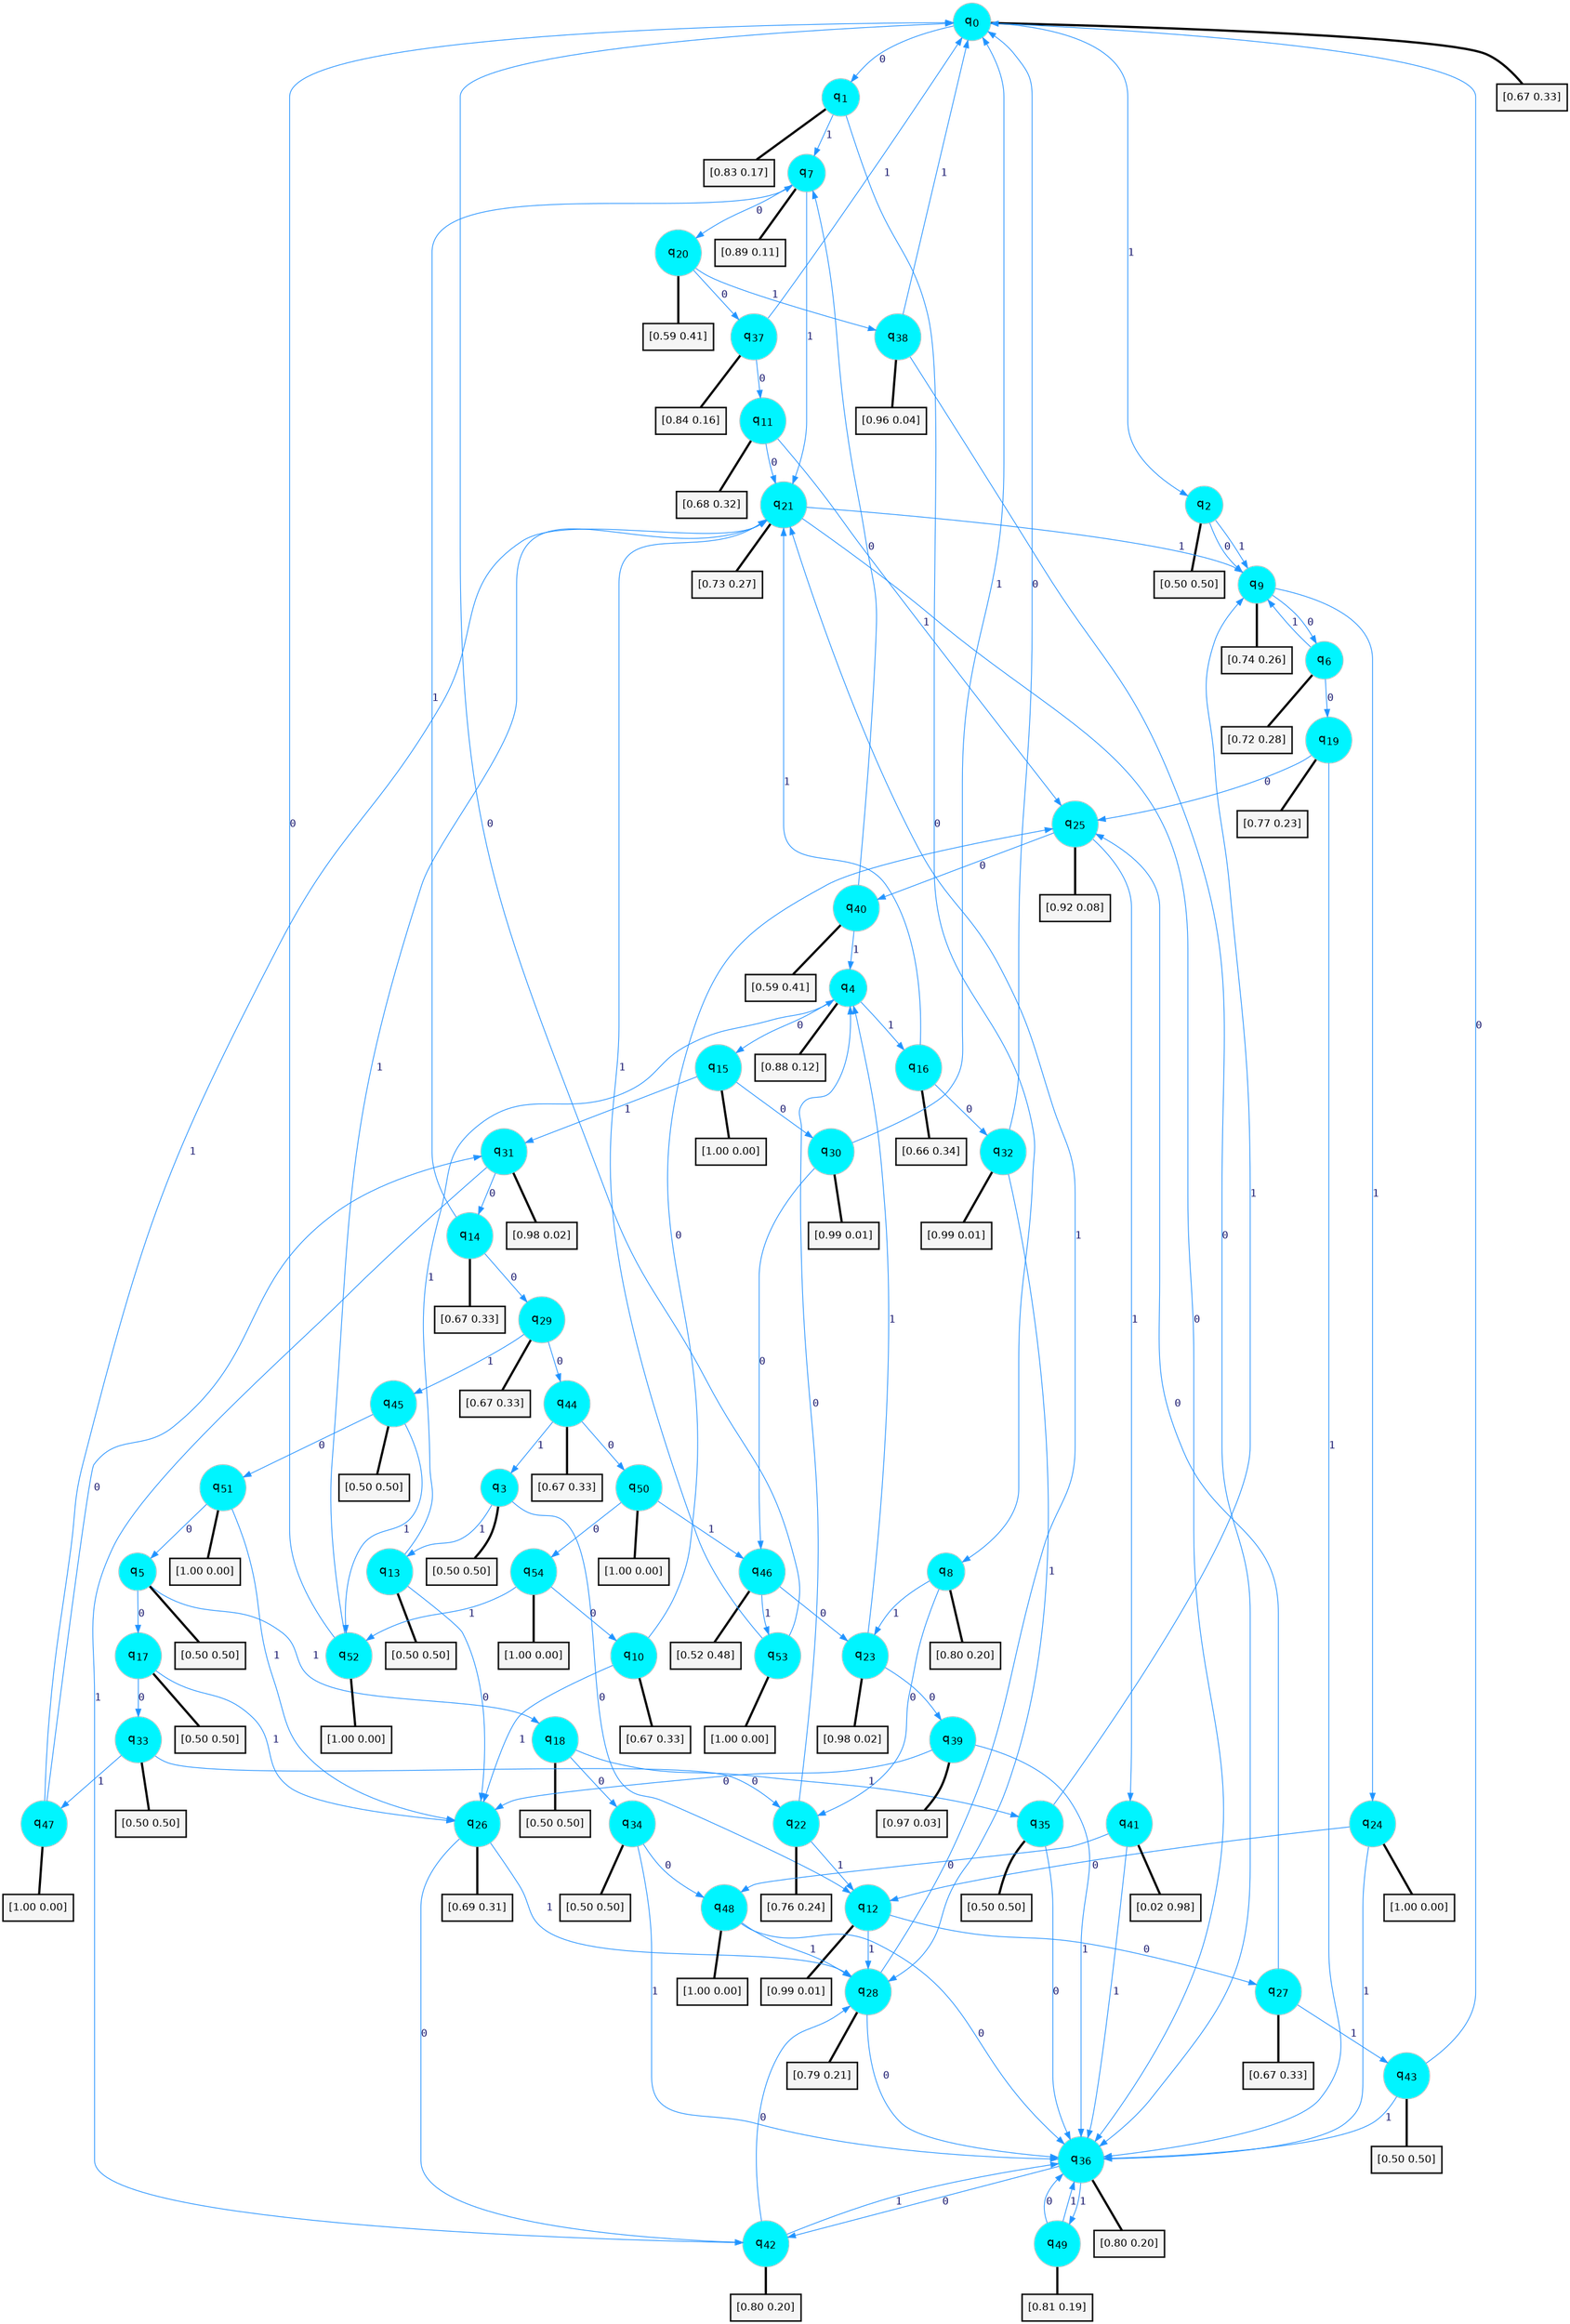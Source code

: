 digraph G {
graph [
bgcolor=transparent, dpi=300, rankdir=TD, size="40,25"];
node [
color=gray, fillcolor=turquoise1, fontcolor=black, fontname=Helvetica, fontsize=16, fontweight=bold, shape=circle, style=filled];
edge [
arrowsize=1, color=dodgerblue1, fontcolor=midnightblue, fontname=courier, fontweight=bold, penwidth=1, style=solid, weight=20];
0[label=<q<SUB>0</SUB>>];
1[label=<q<SUB>1</SUB>>];
2[label=<q<SUB>2</SUB>>];
3[label=<q<SUB>3</SUB>>];
4[label=<q<SUB>4</SUB>>];
5[label=<q<SUB>5</SUB>>];
6[label=<q<SUB>6</SUB>>];
7[label=<q<SUB>7</SUB>>];
8[label=<q<SUB>8</SUB>>];
9[label=<q<SUB>9</SUB>>];
10[label=<q<SUB>10</SUB>>];
11[label=<q<SUB>11</SUB>>];
12[label=<q<SUB>12</SUB>>];
13[label=<q<SUB>13</SUB>>];
14[label=<q<SUB>14</SUB>>];
15[label=<q<SUB>15</SUB>>];
16[label=<q<SUB>16</SUB>>];
17[label=<q<SUB>17</SUB>>];
18[label=<q<SUB>18</SUB>>];
19[label=<q<SUB>19</SUB>>];
20[label=<q<SUB>20</SUB>>];
21[label=<q<SUB>21</SUB>>];
22[label=<q<SUB>22</SUB>>];
23[label=<q<SUB>23</SUB>>];
24[label=<q<SUB>24</SUB>>];
25[label=<q<SUB>25</SUB>>];
26[label=<q<SUB>26</SUB>>];
27[label=<q<SUB>27</SUB>>];
28[label=<q<SUB>28</SUB>>];
29[label=<q<SUB>29</SUB>>];
30[label=<q<SUB>30</SUB>>];
31[label=<q<SUB>31</SUB>>];
32[label=<q<SUB>32</SUB>>];
33[label=<q<SUB>33</SUB>>];
34[label=<q<SUB>34</SUB>>];
35[label=<q<SUB>35</SUB>>];
36[label=<q<SUB>36</SUB>>];
37[label=<q<SUB>37</SUB>>];
38[label=<q<SUB>38</SUB>>];
39[label=<q<SUB>39</SUB>>];
40[label=<q<SUB>40</SUB>>];
41[label=<q<SUB>41</SUB>>];
42[label=<q<SUB>42</SUB>>];
43[label=<q<SUB>43</SUB>>];
44[label=<q<SUB>44</SUB>>];
45[label=<q<SUB>45</SUB>>];
46[label=<q<SUB>46</SUB>>];
47[label=<q<SUB>47</SUB>>];
48[label=<q<SUB>48</SUB>>];
49[label=<q<SUB>49</SUB>>];
50[label=<q<SUB>50</SUB>>];
51[label=<q<SUB>51</SUB>>];
52[label=<q<SUB>52</SUB>>];
53[label=<q<SUB>53</SUB>>];
54[label=<q<SUB>54</SUB>>];
55[label="[0.67 0.33]", shape=box,fontcolor=black, fontname=Helvetica, fontsize=14, penwidth=2, fillcolor=whitesmoke,color=black];
56[label="[0.83 0.17]", shape=box,fontcolor=black, fontname=Helvetica, fontsize=14, penwidth=2, fillcolor=whitesmoke,color=black];
57[label="[0.50 0.50]", shape=box,fontcolor=black, fontname=Helvetica, fontsize=14, penwidth=2, fillcolor=whitesmoke,color=black];
58[label="[0.50 0.50]", shape=box,fontcolor=black, fontname=Helvetica, fontsize=14, penwidth=2, fillcolor=whitesmoke,color=black];
59[label="[0.88 0.12]", shape=box,fontcolor=black, fontname=Helvetica, fontsize=14, penwidth=2, fillcolor=whitesmoke,color=black];
60[label="[0.50 0.50]", shape=box,fontcolor=black, fontname=Helvetica, fontsize=14, penwidth=2, fillcolor=whitesmoke,color=black];
61[label="[0.72 0.28]", shape=box,fontcolor=black, fontname=Helvetica, fontsize=14, penwidth=2, fillcolor=whitesmoke,color=black];
62[label="[0.89 0.11]", shape=box,fontcolor=black, fontname=Helvetica, fontsize=14, penwidth=2, fillcolor=whitesmoke,color=black];
63[label="[0.80 0.20]", shape=box,fontcolor=black, fontname=Helvetica, fontsize=14, penwidth=2, fillcolor=whitesmoke,color=black];
64[label="[0.74 0.26]", shape=box,fontcolor=black, fontname=Helvetica, fontsize=14, penwidth=2, fillcolor=whitesmoke,color=black];
65[label="[0.67 0.33]", shape=box,fontcolor=black, fontname=Helvetica, fontsize=14, penwidth=2, fillcolor=whitesmoke,color=black];
66[label="[0.68 0.32]", shape=box,fontcolor=black, fontname=Helvetica, fontsize=14, penwidth=2, fillcolor=whitesmoke,color=black];
67[label="[0.99 0.01]", shape=box,fontcolor=black, fontname=Helvetica, fontsize=14, penwidth=2, fillcolor=whitesmoke,color=black];
68[label="[0.50 0.50]", shape=box,fontcolor=black, fontname=Helvetica, fontsize=14, penwidth=2, fillcolor=whitesmoke,color=black];
69[label="[0.67 0.33]", shape=box,fontcolor=black, fontname=Helvetica, fontsize=14, penwidth=2, fillcolor=whitesmoke,color=black];
70[label="[1.00 0.00]", shape=box,fontcolor=black, fontname=Helvetica, fontsize=14, penwidth=2, fillcolor=whitesmoke,color=black];
71[label="[0.66 0.34]", shape=box,fontcolor=black, fontname=Helvetica, fontsize=14, penwidth=2, fillcolor=whitesmoke,color=black];
72[label="[0.50 0.50]", shape=box,fontcolor=black, fontname=Helvetica, fontsize=14, penwidth=2, fillcolor=whitesmoke,color=black];
73[label="[0.50 0.50]", shape=box,fontcolor=black, fontname=Helvetica, fontsize=14, penwidth=2, fillcolor=whitesmoke,color=black];
74[label="[0.77 0.23]", shape=box,fontcolor=black, fontname=Helvetica, fontsize=14, penwidth=2, fillcolor=whitesmoke,color=black];
75[label="[0.59 0.41]", shape=box,fontcolor=black, fontname=Helvetica, fontsize=14, penwidth=2, fillcolor=whitesmoke,color=black];
76[label="[0.73 0.27]", shape=box,fontcolor=black, fontname=Helvetica, fontsize=14, penwidth=2, fillcolor=whitesmoke,color=black];
77[label="[0.76 0.24]", shape=box,fontcolor=black, fontname=Helvetica, fontsize=14, penwidth=2, fillcolor=whitesmoke,color=black];
78[label="[0.98 0.02]", shape=box,fontcolor=black, fontname=Helvetica, fontsize=14, penwidth=2, fillcolor=whitesmoke,color=black];
79[label="[1.00 0.00]", shape=box,fontcolor=black, fontname=Helvetica, fontsize=14, penwidth=2, fillcolor=whitesmoke,color=black];
80[label="[0.92 0.08]", shape=box,fontcolor=black, fontname=Helvetica, fontsize=14, penwidth=2, fillcolor=whitesmoke,color=black];
81[label="[0.69 0.31]", shape=box,fontcolor=black, fontname=Helvetica, fontsize=14, penwidth=2, fillcolor=whitesmoke,color=black];
82[label="[0.67 0.33]", shape=box,fontcolor=black, fontname=Helvetica, fontsize=14, penwidth=2, fillcolor=whitesmoke,color=black];
83[label="[0.79 0.21]", shape=box,fontcolor=black, fontname=Helvetica, fontsize=14, penwidth=2, fillcolor=whitesmoke,color=black];
84[label="[0.67 0.33]", shape=box,fontcolor=black, fontname=Helvetica, fontsize=14, penwidth=2, fillcolor=whitesmoke,color=black];
85[label="[0.99 0.01]", shape=box,fontcolor=black, fontname=Helvetica, fontsize=14, penwidth=2, fillcolor=whitesmoke,color=black];
86[label="[0.98 0.02]", shape=box,fontcolor=black, fontname=Helvetica, fontsize=14, penwidth=2, fillcolor=whitesmoke,color=black];
87[label="[0.99 0.01]", shape=box,fontcolor=black, fontname=Helvetica, fontsize=14, penwidth=2, fillcolor=whitesmoke,color=black];
88[label="[0.50 0.50]", shape=box,fontcolor=black, fontname=Helvetica, fontsize=14, penwidth=2, fillcolor=whitesmoke,color=black];
89[label="[0.50 0.50]", shape=box,fontcolor=black, fontname=Helvetica, fontsize=14, penwidth=2, fillcolor=whitesmoke,color=black];
90[label="[0.50 0.50]", shape=box,fontcolor=black, fontname=Helvetica, fontsize=14, penwidth=2, fillcolor=whitesmoke,color=black];
91[label="[0.80 0.20]", shape=box,fontcolor=black, fontname=Helvetica, fontsize=14, penwidth=2, fillcolor=whitesmoke,color=black];
92[label="[0.84 0.16]", shape=box,fontcolor=black, fontname=Helvetica, fontsize=14, penwidth=2, fillcolor=whitesmoke,color=black];
93[label="[0.96 0.04]", shape=box,fontcolor=black, fontname=Helvetica, fontsize=14, penwidth=2, fillcolor=whitesmoke,color=black];
94[label="[0.97 0.03]", shape=box,fontcolor=black, fontname=Helvetica, fontsize=14, penwidth=2, fillcolor=whitesmoke,color=black];
95[label="[0.59 0.41]", shape=box,fontcolor=black, fontname=Helvetica, fontsize=14, penwidth=2, fillcolor=whitesmoke,color=black];
96[label="[0.02 0.98]", shape=box,fontcolor=black, fontname=Helvetica, fontsize=14, penwidth=2, fillcolor=whitesmoke,color=black];
97[label="[0.80 0.20]", shape=box,fontcolor=black, fontname=Helvetica, fontsize=14, penwidth=2, fillcolor=whitesmoke,color=black];
98[label="[0.50 0.50]", shape=box,fontcolor=black, fontname=Helvetica, fontsize=14, penwidth=2, fillcolor=whitesmoke,color=black];
99[label="[0.67 0.33]", shape=box,fontcolor=black, fontname=Helvetica, fontsize=14, penwidth=2, fillcolor=whitesmoke,color=black];
100[label="[0.50 0.50]", shape=box,fontcolor=black, fontname=Helvetica, fontsize=14, penwidth=2, fillcolor=whitesmoke,color=black];
101[label="[0.52 0.48]", shape=box,fontcolor=black, fontname=Helvetica, fontsize=14, penwidth=2, fillcolor=whitesmoke,color=black];
102[label="[1.00 0.00]", shape=box,fontcolor=black, fontname=Helvetica, fontsize=14, penwidth=2, fillcolor=whitesmoke,color=black];
103[label="[1.00 0.00]", shape=box,fontcolor=black, fontname=Helvetica, fontsize=14, penwidth=2, fillcolor=whitesmoke,color=black];
104[label="[0.81 0.19]", shape=box,fontcolor=black, fontname=Helvetica, fontsize=14, penwidth=2, fillcolor=whitesmoke,color=black];
105[label="[1.00 0.00]", shape=box,fontcolor=black, fontname=Helvetica, fontsize=14, penwidth=2, fillcolor=whitesmoke,color=black];
106[label="[1.00 0.00]", shape=box,fontcolor=black, fontname=Helvetica, fontsize=14, penwidth=2, fillcolor=whitesmoke,color=black];
107[label="[1.00 0.00]", shape=box,fontcolor=black, fontname=Helvetica, fontsize=14, penwidth=2, fillcolor=whitesmoke,color=black];
108[label="[1.00 0.00]", shape=box,fontcolor=black, fontname=Helvetica, fontsize=14, penwidth=2, fillcolor=whitesmoke,color=black];
109[label="[1.00 0.00]", shape=box,fontcolor=black, fontname=Helvetica, fontsize=14, penwidth=2, fillcolor=whitesmoke,color=black];
0->1 [label=0];
0->2 [label=1];
0->55 [arrowhead=none, penwidth=3,color=black];
1->8 [label=0];
1->7 [label=1];
1->56 [arrowhead=none, penwidth=3,color=black];
2->9 [label=0];
2->9 [label=1];
2->57 [arrowhead=none, penwidth=3,color=black];
3->12 [label=0];
3->13 [label=1];
3->58 [arrowhead=none, penwidth=3,color=black];
4->15 [label=0];
4->16 [label=1];
4->59 [arrowhead=none, penwidth=3,color=black];
5->17 [label=0];
5->18 [label=1];
5->60 [arrowhead=none, penwidth=3,color=black];
6->19 [label=0];
6->9 [label=1];
6->61 [arrowhead=none, penwidth=3,color=black];
7->20 [label=0];
7->21 [label=1];
7->62 [arrowhead=none, penwidth=3,color=black];
8->22 [label=0];
8->23 [label=1];
8->63 [arrowhead=none, penwidth=3,color=black];
9->6 [label=0];
9->24 [label=1];
9->64 [arrowhead=none, penwidth=3,color=black];
10->25 [label=0];
10->26 [label=1];
10->65 [arrowhead=none, penwidth=3,color=black];
11->21 [label=0];
11->25 [label=1];
11->66 [arrowhead=none, penwidth=3,color=black];
12->27 [label=0];
12->28 [label=1];
12->67 [arrowhead=none, penwidth=3,color=black];
13->26 [label=0];
13->4 [label=1];
13->68 [arrowhead=none, penwidth=3,color=black];
14->29 [label=0];
14->7 [label=1];
14->69 [arrowhead=none, penwidth=3,color=black];
15->30 [label=0];
15->31 [label=1];
15->70 [arrowhead=none, penwidth=3,color=black];
16->32 [label=0];
16->21 [label=1];
16->71 [arrowhead=none, penwidth=3,color=black];
17->33 [label=0];
17->26 [label=1];
17->72 [arrowhead=none, penwidth=3,color=black];
18->34 [label=0];
18->35 [label=1];
18->73 [arrowhead=none, penwidth=3,color=black];
19->25 [label=0];
19->36 [label=1];
19->74 [arrowhead=none, penwidth=3,color=black];
20->37 [label=0];
20->38 [label=1];
20->75 [arrowhead=none, penwidth=3,color=black];
21->36 [label=0];
21->9 [label=1];
21->76 [arrowhead=none, penwidth=3,color=black];
22->4 [label=0];
22->12 [label=1];
22->77 [arrowhead=none, penwidth=3,color=black];
23->39 [label=0];
23->4 [label=1];
23->78 [arrowhead=none, penwidth=3,color=black];
24->12 [label=0];
24->36 [label=1];
24->79 [arrowhead=none, penwidth=3,color=black];
25->40 [label=0];
25->41 [label=1];
25->80 [arrowhead=none, penwidth=3,color=black];
26->42 [label=0];
26->28 [label=1];
26->81 [arrowhead=none, penwidth=3,color=black];
27->25 [label=0];
27->43 [label=1];
27->82 [arrowhead=none, penwidth=3,color=black];
28->36 [label=0];
28->21 [label=1];
28->83 [arrowhead=none, penwidth=3,color=black];
29->44 [label=0];
29->45 [label=1];
29->84 [arrowhead=none, penwidth=3,color=black];
30->46 [label=0];
30->0 [label=1];
30->85 [arrowhead=none, penwidth=3,color=black];
31->14 [label=0];
31->42 [label=1];
31->86 [arrowhead=none, penwidth=3,color=black];
32->0 [label=0];
32->28 [label=1];
32->87 [arrowhead=none, penwidth=3,color=black];
33->22 [label=0];
33->47 [label=1];
33->88 [arrowhead=none, penwidth=3,color=black];
34->48 [label=0];
34->36 [label=1];
34->89 [arrowhead=none, penwidth=3,color=black];
35->36 [label=0];
35->9 [label=1];
35->90 [arrowhead=none, penwidth=3,color=black];
36->42 [label=0];
36->49 [label=1];
36->91 [arrowhead=none, penwidth=3,color=black];
37->11 [label=0];
37->0 [label=1];
37->92 [arrowhead=none, penwidth=3,color=black];
38->36 [label=0];
38->0 [label=1];
38->93 [arrowhead=none, penwidth=3,color=black];
39->26 [label=0];
39->36 [label=1];
39->94 [arrowhead=none, penwidth=3,color=black];
40->7 [label=0];
40->4 [label=1];
40->95 [arrowhead=none, penwidth=3,color=black];
41->48 [label=0];
41->36 [label=1];
41->96 [arrowhead=none, penwidth=3,color=black];
42->28 [label=0];
42->36 [label=1];
42->97 [arrowhead=none, penwidth=3,color=black];
43->0 [label=0];
43->36 [label=1];
43->98 [arrowhead=none, penwidth=3,color=black];
44->50 [label=0];
44->3 [label=1];
44->99 [arrowhead=none, penwidth=3,color=black];
45->51 [label=0];
45->52 [label=1];
45->100 [arrowhead=none, penwidth=3,color=black];
46->23 [label=0];
46->53 [label=1];
46->101 [arrowhead=none, penwidth=3,color=black];
47->31 [label=0];
47->21 [label=1];
47->102 [arrowhead=none, penwidth=3,color=black];
48->36 [label=0];
48->28 [label=1];
48->103 [arrowhead=none, penwidth=3,color=black];
49->36 [label=0];
49->36 [label=1];
49->104 [arrowhead=none, penwidth=3,color=black];
50->54 [label=0];
50->46 [label=1];
50->105 [arrowhead=none, penwidth=3,color=black];
51->5 [label=0];
51->26 [label=1];
51->106 [arrowhead=none, penwidth=3,color=black];
52->0 [label=0];
52->21 [label=1];
52->107 [arrowhead=none, penwidth=3,color=black];
53->0 [label=0];
53->21 [label=1];
53->108 [arrowhead=none, penwidth=3,color=black];
54->10 [label=0];
54->52 [label=1];
54->109 [arrowhead=none, penwidth=3,color=black];
}
